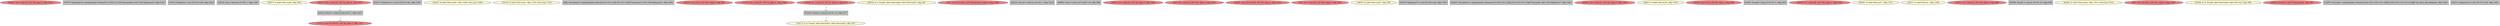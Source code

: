 
digraph G {


node974 [fillcolor=lightcoral,label="[82/83]  %6 = load i32, i32* %k, align 4, !dbg !1003",shape=ellipse,style=filled ]
node971 [fillcolor=grey,label="[76/77]  %arrayidx16 = getelementptr inbounds [5 x i32], [5 x i32]* %arrayidx14, i64 0, i64 %idxprom15, !dbg !1001",shape=rectangle,style=filled ]
node970 [fillcolor=grey,label="[74/75]  %idxprom = sext i32 %4 to i64, !dbg !1001",shape=rectangle,style=filled ]
node958 [fillcolor=grey,label="[52/53]  %inc = add nsw i32 %8, 1, !dbg !1007",shape=rectangle,style=filled ]
node961 [fillcolor=lemonchiffon,label="[56/57]  br label %for.cond4, !dbg !983",shape=ellipse,style=filled ]
node944 [fillcolor=lightcoral,label="[11/12]  store i32 %inc21, i32* %j, align 4, !dbg !1017",shape=ellipse,style=filled ]
node940 [fillcolor=grey,label="[20/21]  %idxprom11 = sext i32 %5 to i64, !dbg !1001",shape=rectangle,style=filled ]
node942 [fillcolor=lemonchiffon,label="[24/25]  br label %for.cond7, !dbg !1008, !llvm.loop !1009",shape=ellipse,style=filled ]
node948 [fillcolor=lemonchiffon,label="[32/33]  br label %for.cond1, !dbg !1018, !llvm.loop !1019",shape=ellipse,style=filled ]
node937 [fillcolor=grey,label="[8/9]  %arrayidx14 = getelementptr inbounds [10 x [5 x i32]], [10 x [5 x i32]]* %arrayidx12, i64 0, i64 %idxprom13, !dbg !1001",shape=rectangle,style=filled ]
node943 [fillcolor=lightcoral,label="[26/27]  store i32 0, i32* %m, align 4, !dbg !991",shape=ellipse,style=filled ]
node969 [fillcolor=lightcoral,label="[72/73]  %4 = load i32, i32* %i, align 4, !dbg !1000",shape=ellipse,style=filled ]
node945 [fillcolor=grey,label="[15/18]  %cmp2 = icmp slt i32 %1, 10, !dbg !977",shape=rectangle,style=filled ]
node939 [fillcolor=lightcoral,label="[14/19]  %1 = load i32, i32* %j, align 4, !dbg !975",shape=ellipse,style=filled ]
node951 [fillcolor=lemonchiffon,label="[38/39]  br i1 %cmp5, label %for.body6, label %for.end19, !dbg !987",shape=ellipse,style=filled ]
node934 [fillcolor=lightcoral,label="[2/3]  store i32 %rem, i32* %arrayidx16, align 4, !dbg !1005",shape=ellipse,style=filled ]
node941 [fillcolor=grey,label="[22/23]  %inc18 = add nsw i32 %9, 1, !dbg !1012",shape=rectangle,style=filled ]
node938 [fillcolor=grey,label="[10/13]  %inc21 = add nsw i32 %10, 1, !dbg !1017",shape=rectangle,style=filled ]
node967 [fillcolor=grey,label="[68/69]  %rem = srem i32 %call10, 10, !dbg !999",shape=rectangle,style=filled ]
node973 [fillcolor=lightcoral,label="[80/81]  %5 = load i32, i32* %j, align 4, !dbg !1002",shape=ellipse,style=filled ]
node935 [fillcolor=lightcoral,label="[4/5]  %8 = load i32, i32* %m, align 4, !dbg !1007",shape=ellipse,style=filled ]
node964 [fillcolor=lightcoral,label="[62/63]  store i32 %inc18, i32* %k, align 4, !dbg !1012",shape=ellipse,style=filled ]
node936 [fillcolor=lightcoral,label="[6/7]  %3 = load i32, i32* %m, align 4, !dbg !993",shape=ellipse,style=filled ]
node959 [fillcolor=lemonchiffon,label="[16/17]  br i1 %cmp2, label %for.body3, label %for.end22, !dbg !978",shape=ellipse,style=filled ]
node949 [fillcolor=lemonchiffon,label="[34/35]  br label %for.cond7, !dbg !992",shape=ellipse,style=filled ]
node950 [fillcolor=grey,label="[36/37]  %idxprom13 = sext i32 %6 to i64, !dbg !1001",shape=rectangle,style=filled ]
node954 [fillcolor=grey,label="[44/45]  %arrayidx12 = getelementptr inbounds [10 x [10 x [5 x i32]]], [10 x [10 x [5 x i32]]]* %arrayidx, i64 0, i64 %idxprom11, !dbg !1001",shape=rectangle,style=filled ]
node963 [fillcolor=lightcoral,label="[60/61]  %9 = load i32, i32* %k, align 4, !dbg !1012",shape=ellipse,style=filled ]
node952 [fillcolor=lemonchiffon,label="[40/41]  br label %for.inc20, !dbg !1016",shape=ellipse,style=filled ]
node953 [fillcolor=lightcoral,label="[42/43]  store i32 0, i32* %k, align 4, !dbg !982",shape=ellipse,style=filled ]
node960 [fillcolor=grey,label="[54/55]  %cmp8 = icmp slt i32 %3, 5, !dbg !995",shape=rectangle,style=filled ]
node955 [fillcolor=lightcoral,label="[46/47]  %10 = load i32, i32* %j, align 4, !dbg !1017",shape=ellipse,style=filled ]
node975 [fillcolor=lightcoral,label="[84/85]  %7 = load i32, i32* %m, align 4, !dbg !1004",shape=ellipse,style=filled ]
node956 [fillcolor=lemonchiffon,label="[48/49]  br label %for.inc17, !dbg !1011",shape=ellipse,style=filled ]
node947 [fillcolor=lemonchiffon,label="[30/31]  br label %for.inc, !dbg !1006",shape=ellipse,style=filled ]
node957 [fillcolor=lightcoral,label="[50/51]  %2 = load i32, i32* %k, align 4, !dbg !984",shape=ellipse,style=filled ]
node946 [fillcolor=grey,label="[28/29]  %cmp5 = icmp slt i32 %2, 10, !dbg !986",shape=rectangle,style=filled ]
node965 [fillcolor=lemonchiffon,label="[64/65]  br label %for.cond4, !dbg !1013, !llvm.loop !1014",shape=ellipse,style=filled ]
node933 [fillcolor=lightcoral,label="[0/1]  store i32 %inc, i32* %m, align 4, !dbg !1007",shape=ellipse,style=filled ]
node962 [fillcolor=lemonchiffon,label="[58/59]  br i1 %cmp8, label %for.body9, label %for.end, !dbg !996",shape=ellipse,style=filled ]
node966 [fillcolor=lightcoral,label="[66/67]  %call10 = call i32 @rand() #3, !dbg !997",shape=ellipse,style=filled ]
node972 [fillcolor=grey,label="[78/79]  %arrayidx = getelementptr inbounds [100 x [10 x [10 x [5 x i32]]]], [100 x [10 x [10 x [5 x i32]]]]* %a, i64 0, i64 %idxprom, !dbg !1001",shape=rectangle,style=filled ]
node968 [fillcolor=grey,label="[70/71]  %idxprom15 = sext i32 %7 to i64, !dbg !1001",shape=rectangle,style=filled ]

node939->node945 [style=dotted,color=forestgreen,label="T",fontcolor=forestgreen ]
node938->node944 [style=dotted,color=forestgreen,label="T",fontcolor=forestgreen ]
node955->node938 [style=dotted,color=forestgreen,label="T",fontcolor=forestgreen ]
node945->node959 [style=dotted,color=forestgreen,label="T",fontcolor=forestgreen ]


}

